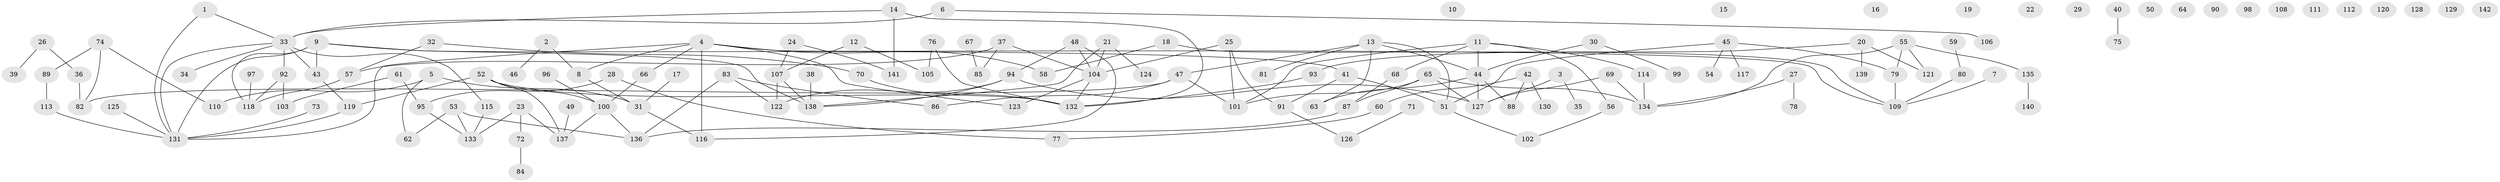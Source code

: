 // coarse degree distribution, {5: 0.2, 11: 0.04, 4: 0.04, 3: 0.24, 2: 0.2, 7: 0.04, 8: 0.08, 1: 0.04, 6: 0.12}
// Generated by graph-tools (version 1.1) at 2025/35/03/04/25 23:35:58]
// undirected, 142 vertices, 164 edges
graph export_dot {
  node [color=gray90,style=filled];
  1;
  2;
  3;
  4;
  5;
  6;
  7;
  8;
  9;
  10;
  11;
  12;
  13;
  14;
  15;
  16;
  17;
  18;
  19;
  20;
  21;
  22;
  23;
  24;
  25;
  26;
  27;
  28;
  29;
  30;
  31;
  32;
  33;
  34;
  35;
  36;
  37;
  38;
  39;
  40;
  41;
  42;
  43;
  44;
  45;
  46;
  47;
  48;
  49;
  50;
  51;
  52;
  53;
  54;
  55;
  56;
  57;
  58;
  59;
  60;
  61;
  62;
  63;
  64;
  65;
  66;
  67;
  68;
  69;
  70;
  71;
  72;
  73;
  74;
  75;
  76;
  77;
  78;
  79;
  80;
  81;
  82;
  83;
  84;
  85;
  86;
  87;
  88;
  89;
  90;
  91;
  92;
  93;
  94;
  95;
  96;
  97;
  98;
  99;
  100;
  101;
  102;
  103;
  104;
  105;
  106;
  107;
  108;
  109;
  110;
  111;
  112;
  113;
  114;
  115;
  116;
  117;
  118;
  119;
  120;
  121;
  122;
  123;
  124;
  125;
  126;
  127;
  128;
  129;
  130;
  131;
  132;
  133;
  134;
  135;
  136;
  137;
  138;
  139;
  140;
  141;
  142;
  1 -- 33;
  1 -- 131;
  2 -- 8;
  2 -- 46;
  3 -- 35;
  3 -- 127;
  4 -- 8;
  4 -- 58;
  4 -- 66;
  4 -- 109;
  4 -- 116;
  4 -- 123;
  4 -- 131;
  5 -- 31;
  5 -- 62;
  5 -- 110;
  6 -- 33;
  6 -- 106;
  7 -- 109;
  8 -- 31;
  9 -- 41;
  9 -- 43;
  9 -- 118;
  9 -- 131;
  9 -- 138;
  11 -- 44;
  11 -- 56;
  11 -- 68;
  11 -- 101;
  11 -- 114;
  12 -- 105;
  12 -- 107;
  13 -- 44;
  13 -- 47;
  13 -- 51;
  13 -- 63;
  13 -- 81;
  14 -- 33;
  14 -- 132;
  14 -- 141;
  17 -- 31;
  18 -- 58;
  18 -- 109;
  20 -- 93;
  20 -- 121;
  20 -- 139;
  21 -- 104;
  21 -- 124;
  21 -- 138;
  23 -- 72;
  23 -- 133;
  23 -- 137;
  24 -- 107;
  24 -- 141;
  25 -- 91;
  25 -- 101;
  25 -- 104;
  26 -- 36;
  26 -- 39;
  27 -- 78;
  27 -- 134;
  28 -- 77;
  28 -- 95;
  30 -- 44;
  30 -- 99;
  31 -- 116;
  32 -- 57;
  32 -- 70;
  33 -- 34;
  33 -- 43;
  33 -- 92;
  33 -- 115;
  33 -- 131;
  36 -- 82;
  37 -- 57;
  37 -- 85;
  37 -- 104;
  38 -- 138;
  40 -- 75;
  41 -- 51;
  41 -- 91;
  42 -- 60;
  42 -- 88;
  42 -- 130;
  43 -- 119;
  44 -- 63;
  44 -- 88;
  44 -- 127;
  45 -- 51;
  45 -- 54;
  45 -- 79;
  45 -- 117;
  47 -- 82;
  47 -- 86;
  47 -- 101;
  48 -- 94;
  48 -- 104;
  48 -- 116;
  49 -- 137;
  51 -- 102;
  52 -- 100;
  52 -- 119;
  52 -- 132;
  52 -- 137;
  53 -- 62;
  53 -- 133;
  53 -- 136;
  55 -- 79;
  55 -- 121;
  55 -- 134;
  55 -- 135;
  56 -- 102;
  57 -- 118;
  59 -- 80;
  60 -- 77;
  61 -- 95;
  61 -- 103;
  65 -- 87;
  65 -- 101;
  65 -- 127;
  65 -- 134;
  66 -- 100;
  67 -- 85;
  68 -- 87;
  69 -- 127;
  69 -- 134;
  70 -- 132;
  71 -- 126;
  72 -- 84;
  73 -- 131;
  74 -- 82;
  74 -- 89;
  74 -- 110;
  76 -- 105;
  76 -- 132;
  79 -- 109;
  80 -- 109;
  83 -- 86;
  83 -- 122;
  83 -- 136;
  87 -- 136;
  89 -- 113;
  91 -- 126;
  92 -- 103;
  92 -- 118;
  93 -- 132;
  94 -- 122;
  94 -- 127;
  94 -- 138;
  95 -- 133;
  96 -- 100;
  97 -- 118;
  100 -- 136;
  100 -- 137;
  104 -- 123;
  104 -- 132;
  107 -- 122;
  107 -- 138;
  113 -- 131;
  114 -- 134;
  115 -- 133;
  119 -- 131;
  125 -- 131;
  135 -- 140;
}
